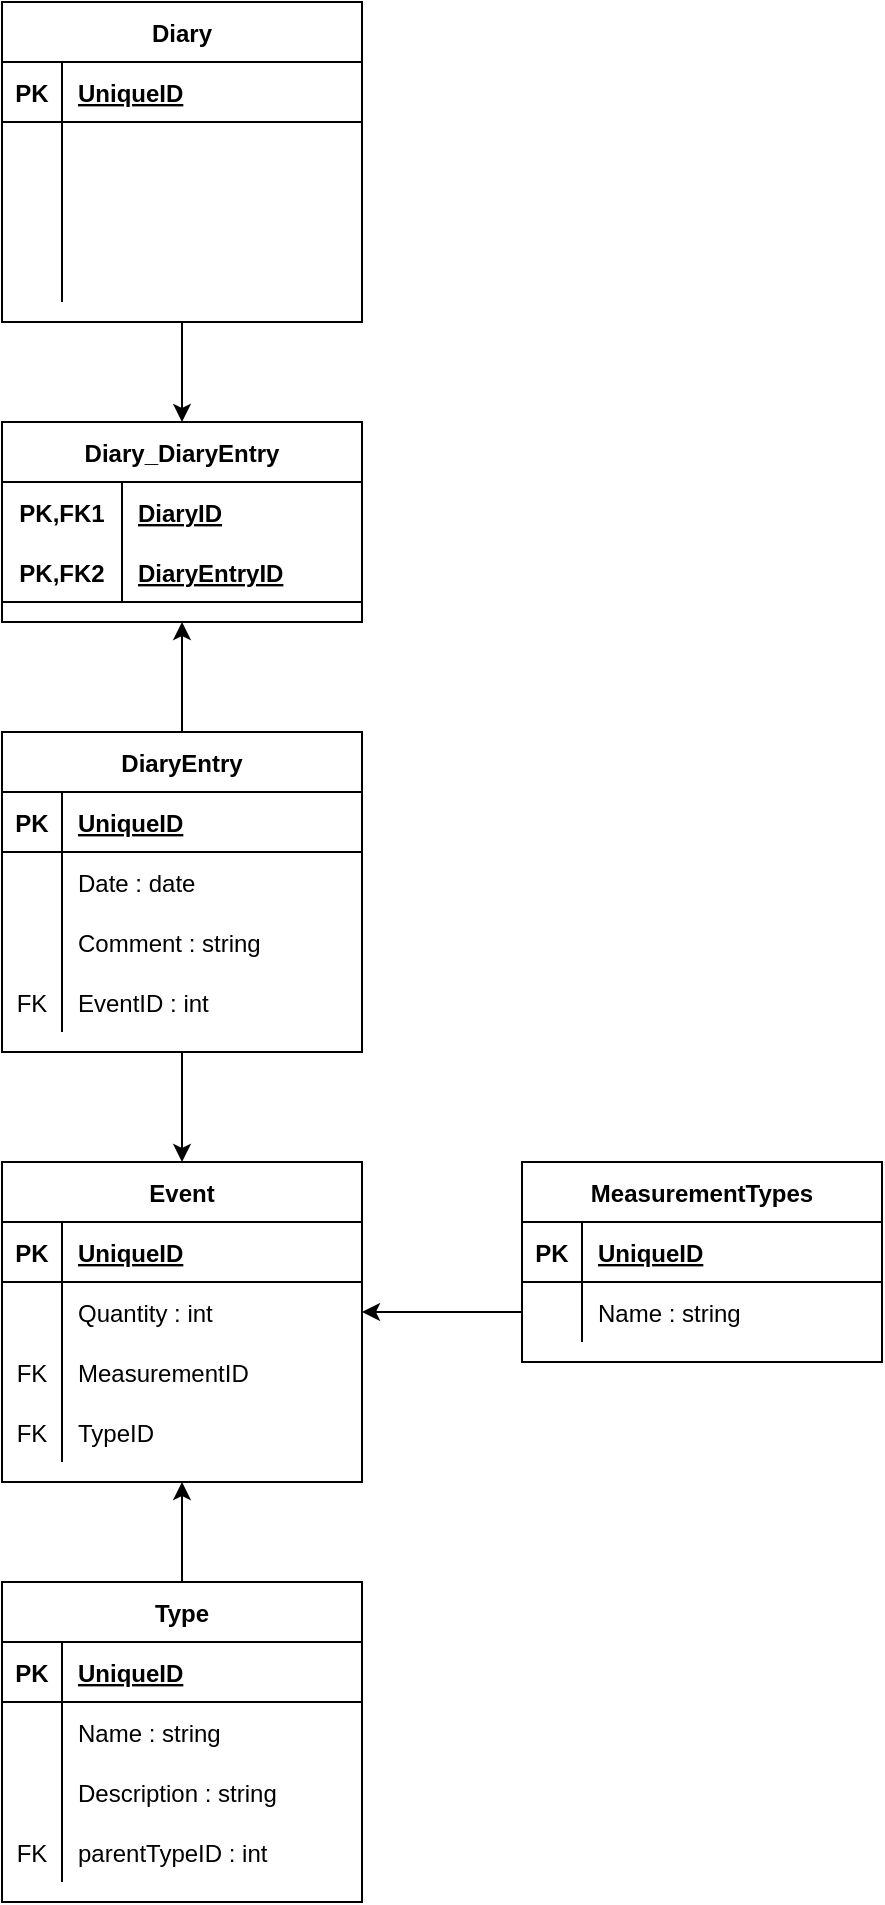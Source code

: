 <mxfile version="13.10.2" type="github">
  <diagram id="C5RBs43oDa-KdzZeNtuy" name="Page-1">
    <mxGraphModel dx="1422" dy="802" grid="1" gridSize="10" guides="1" tooltips="1" connect="1" arrows="1" fold="1" page="1" pageScale="1" pageWidth="827" pageHeight="1169" math="0" shadow="0">
      <root>
        <mxCell id="WIyWlLk6GJQsqaUBKTNV-0" />
        <mxCell id="WIyWlLk6GJQsqaUBKTNV-1" parent="WIyWlLk6GJQsqaUBKTNV-0" />
        <mxCell id="-sO-abnAtruYqt08faTK-192" style="edgeStyle=orthogonalEdgeStyle;rounded=0;orthogonalLoop=1;jettySize=auto;html=1;exitX=0.5;exitY=1;exitDx=0;exitDy=0;entryX=0.5;entryY=0;entryDx=0;entryDy=0;" edge="1" parent="WIyWlLk6GJQsqaUBKTNV-1" source="-sO-abnAtruYqt08faTK-41" target="-sO-abnAtruYqt08faTK-179">
          <mxGeometry relative="1" as="geometry" />
        </mxCell>
        <mxCell id="-sO-abnAtruYqt08faTK-41" value="Diary" style="shape=table;startSize=30;container=1;collapsible=1;childLayout=tableLayout;fixedRows=1;rowLines=0;fontStyle=1;align=center;resizeLast=1;" vertex="1" parent="WIyWlLk6GJQsqaUBKTNV-1">
          <mxGeometry x="180" y="60" width="180" height="160" as="geometry" />
        </mxCell>
        <mxCell id="-sO-abnAtruYqt08faTK-42" value="" style="shape=partialRectangle;collapsible=0;dropTarget=0;pointerEvents=0;fillColor=none;top=0;left=0;bottom=1;right=0;points=[[0,0.5],[1,0.5]];portConstraint=eastwest;" vertex="1" parent="-sO-abnAtruYqt08faTK-41">
          <mxGeometry y="30" width="180" height="30" as="geometry" />
        </mxCell>
        <mxCell id="-sO-abnAtruYqt08faTK-43" value="PK" style="shape=partialRectangle;connectable=0;fillColor=none;top=0;left=0;bottom=0;right=0;fontStyle=1;overflow=hidden;" vertex="1" parent="-sO-abnAtruYqt08faTK-42">
          <mxGeometry width="30" height="30" as="geometry" />
        </mxCell>
        <mxCell id="-sO-abnAtruYqt08faTK-44" value="UniqueID" style="shape=partialRectangle;connectable=0;fillColor=none;top=0;left=0;bottom=0;right=0;align=left;spacingLeft=6;fontStyle=5;overflow=hidden;" vertex="1" parent="-sO-abnAtruYqt08faTK-42">
          <mxGeometry x="30" width="150" height="30" as="geometry" />
        </mxCell>
        <mxCell id="-sO-abnAtruYqt08faTK-45" value="" style="shape=partialRectangle;collapsible=0;dropTarget=0;pointerEvents=0;fillColor=none;top=0;left=0;bottom=0;right=0;points=[[0,0.5],[1,0.5]];portConstraint=eastwest;" vertex="1" parent="-sO-abnAtruYqt08faTK-41">
          <mxGeometry y="60" width="180" height="30" as="geometry" />
        </mxCell>
        <mxCell id="-sO-abnAtruYqt08faTK-46" value="" style="shape=partialRectangle;connectable=0;fillColor=none;top=0;left=0;bottom=0;right=0;editable=1;overflow=hidden;" vertex="1" parent="-sO-abnAtruYqt08faTK-45">
          <mxGeometry width="30" height="30" as="geometry" />
        </mxCell>
        <mxCell id="-sO-abnAtruYqt08faTK-47" value="" style="shape=partialRectangle;connectable=0;fillColor=none;top=0;left=0;bottom=0;right=0;align=left;spacingLeft=6;overflow=hidden;" vertex="1" parent="-sO-abnAtruYqt08faTK-45">
          <mxGeometry x="30" width="150" height="30" as="geometry" />
        </mxCell>
        <mxCell id="-sO-abnAtruYqt08faTK-48" value="" style="shape=partialRectangle;collapsible=0;dropTarget=0;pointerEvents=0;fillColor=none;top=0;left=0;bottom=0;right=0;points=[[0,0.5],[1,0.5]];portConstraint=eastwest;" vertex="1" parent="-sO-abnAtruYqt08faTK-41">
          <mxGeometry y="90" width="180" height="30" as="geometry" />
        </mxCell>
        <mxCell id="-sO-abnAtruYqt08faTK-49" value="" style="shape=partialRectangle;connectable=0;fillColor=none;top=0;left=0;bottom=0;right=0;editable=1;overflow=hidden;" vertex="1" parent="-sO-abnAtruYqt08faTK-48">
          <mxGeometry width="30" height="30" as="geometry" />
        </mxCell>
        <mxCell id="-sO-abnAtruYqt08faTK-50" value="" style="shape=partialRectangle;connectable=0;fillColor=none;top=0;left=0;bottom=0;right=0;align=left;spacingLeft=6;overflow=hidden;" vertex="1" parent="-sO-abnAtruYqt08faTK-48">
          <mxGeometry x="30" width="150" height="30" as="geometry" />
        </mxCell>
        <mxCell id="-sO-abnAtruYqt08faTK-51" value="" style="shape=partialRectangle;collapsible=0;dropTarget=0;pointerEvents=0;fillColor=none;top=0;left=0;bottom=0;right=0;points=[[0,0.5],[1,0.5]];portConstraint=eastwest;" vertex="1" parent="-sO-abnAtruYqt08faTK-41">
          <mxGeometry y="120" width="180" height="30" as="geometry" />
        </mxCell>
        <mxCell id="-sO-abnAtruYqt08faTK-52" value="" style="shape=partialRectangle;connectable=0;fillColor=none;top=0;left=0;bottom=0;right=0;editable=1;overflow=hidden;" vertex="1" parent="-sO-abnAtruYqt08faTK-51">
          <mxGeometry width="30" height="30" as="geometry" />
        </mxCell>
        <mxCell id="-sO-abnAtruYqt08faTK-53" value="" style="shape=partialRectangle;connectable=0;fillColor=none;top=0;left=0;bottom=0;right=0;align=left;spacingLeft=6;overflow=hidden;" vertex="1" parent="-sO-abnAtruYqt08faTK-51">
          <mxGeometry x="30" width="150" height="30" as="geometry" />
        </mxCell>
        <mxCell id="-sO-abnAtruYqt08faTK-107" style="edgeStyle=orthogonalEdgeStyle;rounded=0;orthogonalLoop=1;jettySize=auto;html=1;exitX=0.5;exitY=1;exitDx=0;exitDy=0;entryX=0.5;entryY=0;entryDx=0;entryDy=0;" edge="1" parent="WIyWlLk6GJQsqaUBKTNV-1" source="-sO-abnAtruYqt08faTK-54" target="-sO-abnAtruYqt08faTK-67">
          <mxGeometry relative="1" as="geometry" />
        </mxCell>
        <mxCell id="-sO-abnAtruYqt08faTK-193" style="edgeStyle=orthogonalEdgeStyle;rounded=0;orthogonalLoop=1;jettySize=auto;html=1;exitX=0.5;exitY=0;exitDx=0;exitDy=0;entryX=0.5;entryY=1;entryDx=0;entryDy=0;" edge="1" parent="WIyWlLk6GJQsqaUBKTNV-1" source="-sO-abnAtruYqt08faTK-54" target="-sO-abnAtruYqt08faTK-179">
          <mxGeometry relative="1" as="geometry" />
        </mxCell>
        <mxCell id="-sO-abnAtruYqt08faTK-54" value="DiaryEntry" style="shape=table;startSize=30;container=1;collapsible=1;childLayout=tableLayout;fixedRows=1;rowLines=0;fontStyle=1;align=center;resizeLast=1;" vertex="1" parent="WIyWlLk6GJQsqaUBKTNV-1">
          <mxGeometry x="180" y="425" width="180" height="160" as="geometry" />
        </mxCell>
        <mxCell id="-sO-abnAtruYqt08faTK-55" value="" style="shape=partialRectangle;collapsible=0;dropTarget=0;pointerEvents=0;fillColor=none;top=0;left=0;bottom=1;right=0;points=[[0,0.5],[1,0.5]];portConstraint=eastwest;" vertex="1" parent="-sO-abnAtruYqt08faTK-54">
          <mxGeometry y="30" width="180" height="30" as="geometry" />
        </mxCell>
        <mxCell id="-sO-abnAtruYqt08faTK-56" value="PK" style="shape=partialRectangle;connectable=0;fillColor=none;top=0;left=0;bottom=0;right=0;fontStyle=1;overflow=hidden;" vertex="1" parent="-sO-abnAtruYqt08faTK-55">
          <mxGeometry width="30" height="30" as="geometry" />
        </mxCell>
        <mxCell id="-sO-abnAtruYqt08faTK-57" value="UniqueID" style="shape=partialRectangle;connectable=0;fillColor=none;top=0;left=0;bottom=0;right=0;align=left;spacingLeft=6;fontStyle=5;overflow=hidden;" vertex="1" parent="-sO-abnAtruYqt08faTK-55">
          <mxGeometry x="30" width="150" height="30" as="geometry" />
        </mxCell>
        <mxCell id="-sO-abnAtruYqt08faTK-58" value="" style="shape=partialRectangle;collapsible=0;dropTarget=0;pointerEvents=0;fillColor=none;top=0;left=0;bottom=0;right=0;points=[[0,0.5],[1,0.5]];portConstraint=eastwest;" vertex="1" parent="-sO-abnAtruYqt08faTK-54">
          <mxGeometry y="60" width="180" height="30" as="geometry" />
        </mxCell>
        <mxCell id="-sO-abnAtruYqt08faTK-59" value="" style="shape=partialRectangle;connectable=0;fillColor=none;top=0;left=0;bottom=0;right=0;editable=1;overflow=hidden;" vertex="1" parent="-sO-abnAtruYqt08faTK-58">
          <mxGeometry width="30" height="30" as="geometry" />
        </mxCell>
        <mxCell id="-sO-abnAtruYqt08faTK-60" value="Date : date" style="shape=partialRectangle;connectable=0;fillColor=none;top=0;left=0;bottom=0;right=0;align=left;spacingLeft=6;overflow=hidden;" vertex="1" parent="-sO-abnAtruYqt08faTK-58">
          <mxGeometry x="30" width="150" height="30" as="geometry" />
        </mxCell>
        <mxCell id="-sO-abnAtruYqt08faTK-61" value="" style="shape=partialRectangle;collapsible=0;dropTarget=0;pointerEvents=0;fillColor=none;top=0;left=0;bottom=0;right=0;points=[[0,0.5],[1,0.5]];portConstraint=eastwest;" vertex="1" parent="-sO-abnAtruYqt08faTK-54">
          <mxGeometry y="90" width="180" height="30" as="geometry" />
        </mxCell>
        <mxCell id="-sO-abnAtruYqt08faTK-62" value="" style="shape=partialRectangle;connectable=0;fillColor=none;top=0;left=0;bottom=0;right=0;editable=1;overflow=hidden;" vertex="1" parent="-sO-abnAtruYqt08faTK-61">
          <mxGeometry width="30" height="30" as="geometry" />
        </mxCell>
        <mxCell id="-sO-abnAtruYqt08faTK-63" value="Comment : string" style="shape=partialRectangle;connectable=0;fillColor=none;top=0;left=0;bottom=0;right=0;align=left;spacingLeft=6;overflow=hidden;" vertex="1" parent="-sO-abnAtruYqt08faTK-61">
          <mxGeometry x="30" width="150" height="30" as="geometry" />
        </mxCell>
        <mxCell id="-sO-abnAtruYqt08faTK-194" value="" style="shape=partialRectangle;collapsible=0;dropTarget=0;pointerEvents=0;fillColor=none;top=0;left=0;bottom=0;right=0;points=[[0,0.5],[1,0.5]];portConstraint=eastwest;" vertex="1" parent="-sO-abnAtruYqt08faTK-54">
          <mxGeometry y="120" width="180" height="30" as="geometry" />
        </mxCell>
        <mxCell id="-sO-abnAtruYqt08faTK-195" value="FK" style="shape=partialRectangle;connectable=0;fillColor=none;top=0;left=0;bottom=0;right=0;editable=1;overflow=hidden;" vertex="1" parent="-sO-abnAtruYqt08faTK-194">
          <mxGeometry width="30" height="30" as="geometry" />
        </mxCell>
        <mxCell id="-sO-abnAtruYqt08faTK-196" value="EventID : int" style="shape=partialRectangle;connectable=0;fillColor=none;top=0;left=0;bottom=0;right=0;align=left;spacingLeft=6;overflow=hidden;" vertex="1" parent="-sO-abnAtruYqt08faTK-194">
          <mxGeometry x="30" width="150" height="30" as="geometry" />
        </mxCell>
        <mxCell id="-sO-abnAtruYqt08faTK-67" value="Event" style="shape=table;startSize=30;container=1;collapsible=1;childLayout=tableLayout;fixedRows=1;rowLines=0;fontStyle=1;align=center;resizeLast=1;" vertex="1" parent="WIyWlLk6GJQsqaUBKTNV-1">
          <mxGeometry x="180" y="640" width="180" height="160" as="geometry" />
        </mxCell>
        <mxCell id="-sO-abnAtruYqt08faTK-68" value="" style="shape=partialRectangle;collapsible=0;dropTarget=0;pointerEvents=0;fillColor=none;top=0;left=0;bottom=1;right=0;points=[[0,0.5],[1,0.5]];portConstraint=eastwest;" vertex="1" parent="-sO-abnAtruYqt08faTK-67">
          <mxGeometry y="30" width="180" height="30" as="geometry" />
        </mxCell>
        <mxCell id="-sO-abnAtruYqt08faTK-69" value="PK" style="shape=partialRectangle;connectable=0;fillColor=none;top=0;left=0;bottom=0;right=0;fontStyle=1;overflow=hidden;" vertex="1" parent="-sO-abnAtruYqt08faTK-68">
          <mxGeometry width="30" height="30" as="geometry" />
        </mxCell>
        <mxCell id="-sO-abnAtruYqt08faTK-70" value="UniqueID" style="shape=partialRectangle;connectable=0;fillColor=none;top=0;left=0;bottom=0;right=0;align=left;spacingLeft=6;fontStyle=5;overflow=hidden;" vertex="1" parent="-sO-abnAtruYqt08faTK-68">
          <mxGeometry x="30" width="150" height="30" as="geometry" />
        </mxCell>
        <mxCell id="-sO-abnAtruYqt08faTK-71" value="" style="shape=partialRectangle;collapsible=0;dropTarget=0;pointerEvents=0;fillColor=none;top=0;left=0;bottom=0;right=0;points=[[0,0.5],[1,0.5]];portConstraint=eastwest;" vertex="1" parent="-sO-abnAtruYqt08faTK-67">
          <mxGeometry y="60" width="180" height="30" as="geometry" />
        </mxCell>
        <mxCell id="-sO-abnAtruYqt08faTK-72" value="" style="shape=partialRectangle;connectable=0;fillColor=none;top=0;left=0;bottom=0;right=0;editable=1;overflow=hidden;" vertex="1" parent="-sO-abnAtruYqt08faTK-71">
          <mxGeometry width="30" height="30" as="geometry" />
        </mxCell>
        <mxCell id="-sO-abnAtruYqt08faTK-73" value="Quantity : int" style="shape=partialRectangle;connectable=0;fillColor=none;top=0;left=0;bottom=0;right=0;align=left;spacingLeft=6;overflow=hidden;" vertex="1" parent="-sO-abnAtruYqt08faTK-71">
          <mxGeometry x="30" width="150" height="30" as="geometry" />
        </mxCell>
        <mxCell id="-sO-abnAtruYqt08faTK-74" value="" style="shape=partialRectangle;collapsible=0;dropTarget=0;pointerEvents=0;fillColor=none;top=0;left=0;bottom=0;right=0;points=[[0,0.5],[1,0.5]];portConstraint=eastwest;" vertex="1" parent="-sO-abnAtruYqt08faTK-67">
          <mxGeometry y="90" width="180" height="30" as="geometry" />
        </mxCell>
        <mxCell id="-sO-abnAtruYqt08faTK-75" value="FK" style="shape=partialRectangle;connectable=0;fillColor=none;top=0;left=0;bottom=0;right=0;editable=1;overflow=hidden;" vertex="1" parent="-sO-abnAtruYqt08faTK-74">
          <mxGeometry width="30" height="30" as="geometry" />
        </mxCell>
        <mxCell id="-sO-abnAtruYqt08faTK-76" value="MeasurementID" style="shape=partialRectangle;connectable=0;fillColor=none;top=0;left=0;bottom=0;right=0;align=left;spacingLeft=6;overflow=hidden;" vertex="1" parent="-sO-abnAtruYqt08faTK-74">
          <mxGeometry x="30" width="150" height="30" as="geometry" />
        </mxCell>
        <mxCell id="-sO-abnAtruYqt08faTK-77" value="" style="shape=partialRectangle;collapsible=0;dropTarget=0;pointerEvents=0;fillColor=none;top=0;left=0;bottom=0;right=0;points=[[0,0.5],[1,0.5]];portConstraint=eastwest;" vertex="1" parent="-sO-abnAtruYqt08faTK-67">
          <mxGeometry y="120" width="180" height="30" as="geometry" />
        </mxCell>
        <mxCell id="-sO-abnAtruYqt08faTK-78" value="FK" style="shape=partialRectangle;connectable=0;fillColor=none;top=0;left=0;bottom=0;right=0;editable=1;overflow=hidden;" vertex="1" parent="-sO-abnAtruYqt08faTK-77">
          <mxGeometry width="30" height="30" as="geometry" />
        </mxCell>
        <mxCell id="-sO-abnAtruYqt08faTK-79" value="TypeID" style="shape=partialRectangle;connectable=0;fillColor=none;top=0;left=0;bottom=0;right=0;align=left;spacingLeft=6;overflow=hidden;" vertex="1" parent="-sO-abnAtruYqt08faTK-77">
          <mxGeometry x="30" width="150" height="30" as="geometry" />
        </mxCell>
        <mxCell id="-sO-abnAtruYqt08faTK-145" style="edgeStyle=orthogonalEdgeStyle;rounded=0;orthogonalLoop=1;jettySize=auto;html=1;exitX=0.5;exitY=0;exitDx=0;exitDy=0;entryX=0.5;entryY=1;entryDx=0;entryDy=0;" edge="1" parent="WIyWlLk6GJQsqaUBKTNV-1" source="-sO-abnAtruYqt08faTK-93" target="-sO-abnAtruYqt08faTK-67">
          <mxGeometry relative="1" as="geometry" />
        </mxCell>
        <mxCell id="-sO-abnAtruYqt08faTK-93" value="Type" style="shape=table;startSize=30;container=1;collapsible=1;childLayout=tableLayout;fixedRows=1;rowLines=0;fontStyle=1;align=center;resizeLast=1;" vertex="1" parent="WIyWlLk6GJQsqaUBKTNV-1">
          <mxGeometry x="180" y="850" width="180" height="160" as="geometry" />
        </mxCell>
        <mxCell id="-sO-abnAtruYqt08faTK-94" value="" style="shape=partialRectangle;collapsible=0;dropTarget=0;pointerEvents=0;fillColor=none;top=0;left=0;bottom=1;right=0;points=[[0,0.5],[1,0.5]];portConstraint=eastwest;" vertex="1" parent="-sO-abnAtruYqt08faTK-93">
          <mxGeometry y="30" width="180" height="30" as="geometry" />
        </mxCell>
        <mxCell id="-sO-abnAtruYqt08faTK-95" value="PK" style="shape=partialRectangle;connectable=0;fillColor=none;top=0;left=0;bottom=0;right=0;fontStyle=1;overflow=hidden;" vertex="1" parent="-sO-abnAtruYqt08faTK-94">
          <mxGeometry width="30" height="30" as="geometry" />
        </mxCell>
        <mxCell id="-sO-abnAtruYqt08faTK-96" value="UniqueID" style="shape=partialRectangle;connectable=0;fillColor=none;top=0;left=0;bottom=0;right=0;align=left;spacingLeft=6;fontStyle=5;overflow=hidden;" vertex="1" parent="-sO-abnAtruYqt08faTK-94">
          <mxGeometry x="30" width="150" height="30" as="geometry" />
        </mxCell>
        <mxCell id="-sO-abnAtruYqt08faTK-97" value="" style="shape=partialRectangle;collapsible=0;dropTarget=0;pointerEvents=0;fillColor=none;top=0;left=0;bottom=0;right=0;points=[[0,0.5],[1,0.5]];portConstraint=eastwest;" vertex="1" parent="-sO-abnAtruYqt08faTK-93">
          <mxGeometry y="60" width="180" height="30" as="geometry" />
        </mxCell>
        <mxCell id="-sO-abnAtruYqt08faTK-98" value="" style="shape=partialRectangle;connectable=0;fillColor=none;top=0;left=0;bottom=0;right=0;editable=1;overflow=hidden;" vertex="1" parent="-sO-abnAtruYqt08faTK-97">
          <mxGeometry width="30" height="30" as="geometry" />
        </mxCell>
        <mxCell id="-sO-abnAtruYqt08faTK-99" value="Name : string" style="shape=partialRectangle;connectable=0;fillColor=none;top=0;left=0;bottom=0;right=0;align=left;spacingLeft=6;overflow=hidden;" vertex="1" parent="-sO-abnAtruYqt08faTK-97">
          <mxGeometry x="30" width="150" height="30" as="geometry" />
        </mxCell>
        <mxCell id="-sO-abnAtruYqt08faTK-100" value="" style="shape=partialRectangle;collapsible=0;dropTarget=0;pointerEvents=0;fillColor=none;top=0;left=0;bottom=0;right=0;points=[[0,0.5],[1,0.5]];portConstraint=eastwest;" vertex="1" parent="-sO-abnAtruYqt08faTK-93">
          <mxGeometry y="90" width="180" height="30" as="geometry" />
        </mxCell>
        <mxCell id="-sO-abnAtruYqt08faTK-101" value="" style="shape=partialRectangle;connectable=0;fillColor=none;top=0;left=0;bottom=0;right=0;editable=1;overflow=hidden;" vertex="1" parent="-sO-abnAtruYqt08faTK-100">
          <mxGeometry width="30" height="30" as="geometry" />
        </mxCell>
        <mxCell id="-sO-abnAtruYqt08faTK-102" value="Description : string" style="shape=partialRectangle;connectable=0;fillColor=none;top=0;left=0;bottom=0;right=0;align=left;spacingLeft=6;overflow=hidden;" vertex="1" parent="-sO-abnAtruYqt08faTK-100">
          <mxGeometry x="30" width="150" height="30" as="geometry" />
        </mxCell>
        <mxCell id="-sO-abnAtruYqt08faTK-176" value="" style="shape=partialRectangle;collapsible=0;dropTarget=0;pointerEvents=0;fillColor=none;top=0;left=0;bottom=0;right=0;points=[[0,0.5],[1,0.5]];portConstraint=eastwest;" vertex="1" parent="-sO-abnAtruYqt08faTK-93">
          <mxGeometry y="120" width="180" height="30" as="geometry" />
        </mxCell>
        <mxCell id="-sO-abnAtruYqt08faTK-177" value="FK" style="shape=partialRectangle;connectable=0;fillColor=none;top=0;left=0;bottom=0;right=0;editable=1;overflow=hidden;" vertex="1" parent="-sO-abnAtruYqt08faTK-176">
          <mxGeometry width="30" height="30" as="geometry" />
        </mxCell>
        <mxCell id="-sO-abnAtruYqt08faTK-178" value="parentTypeID : int" style="shape=partialRectangle;connectable=0;fillColor=none;top=0;left=0;bottom=0;right=0;align=left;spacingLeft=6;overflow=hidden;" vertex="1" parent="-sO-abnAtruYqt08faTK-176">
          <mxGeometry x="30" width="150" height="30" as="geometry" />
        </mxCell>
        <mxCell id="-sO-abnAtruYqt08faTK-161" value="MeasurementTypes" style="shape=table;startSize=30;container=1;collapsible=1;childLayout=tableLayout;fixedRows=1;rowLines=0;fontStyle=1;align=center;resizeLast=1;" vertex="1" parent="WIyWlLk6GJQsqaUBKTNV-1">
          <mxGeometry x="440" y="640" width="180" height="100" as="geometry" />
        </mxCell>
        <mxCell id="-sO-abnAtruYqt08faTK-162" value="" style="shape=partialRectangle;collapsible=0;dropTarget=0;pointerEvents=0;fillColor=none;top=0;left=0;bottom=1;right=0;points=[[0,0.5],[1,0.5]];portConstraint=eastwest;" vertex="1" parent="-sO-abnAtruYqt08faTK-161">
          <mxGeometry y="30" width="180" height="30" as="geometry" />
        </mxCell>
        <mxCell id="-sO-abnAtruYqt08faTK-163" value="PK" style="shape=partialRectangle;connectable=0;fillColor=none;top=0;left=0;bottom=0;right=0;fontStyle=1;overflow=hidden;" vertex="1" parent="-sO-abnAtruYqt08faTK-162">
          <mxGeometry width="30" height="30" as="geometry" />
        </mxCell>
        <mxCell id="-sO-abnAtruYqt08faTK-164" value="UniqueID" style="shape=partialRectangle;connectable=0;fillColor=none;top=0;left=0;bottom=0;right=0;align=left;spacingLeft=6;fontStyle=5;overflow=hidden;" vertex="1" parent="-sO-abnAtruYqt08faTK-162">
          <mxGeometry x="30" width="150" height="30" as="geometry" />
        </mxCell>
        <mxCell id="-sO-abnAtruYqt08faTK-165" value="" style="shape=partialRectangle;collapsible=0;dropTarget=0;pointerEvents=0;fillColor=none;top=0;left=0;bottom=0;right=0;points=[[0,0.5],[1,0.5]];portConstraint=eastwest;" vertex="1" parent="-sO-abnAtruYqt08faTK-161">
          <mxGeometry y="60" width="180" height="30" as="geometry" />
        </mxCell>
        <mxCell id="-sO-abnAtruYqt08faTK-166" value="" style="shape=partialRectangle;connectable=0;fillColor=none;top=0;left=0;bottom=0;right=0;editable=1;overflow=hidden;" vertex="1" parent="-sO-abnAtruYqt08faTK-165">
          <mxGeometry width="30" height="30" as="geometry" />
        </mxCell>
        <mxCell id="-sO-abnAtruYqt08faTK-167" value="Name : string" style="shape=partialRectangle;connectable=0;fillColor=none;top=0;left=0;bottom=0;right=0;align=left;spacingLeft=6;overflow=hidden;" vertex="1" parent="-sO-abnAtruYqt08faTK-165">
          <mxGeometry x="30" width="150" height="30" as="geometry" />
        </mxCell>
        <mxCell id="-sO-abnAtruYqt08faTK-175" style="edgeStyle=orthogonalEdgeStyle;rounded=0;orthogonalLoop=1;jettySize=auto;html=1;exitX=0;exitY=0.5;exitDx=0;exitDy=0;entryX=1;entryY=0.5;entryDx=0;entryDy=0;" edge="1" parent="WIyWlLk6GJQsqaUBKTNV-1" source="-sO-abnAtruYqt08faTK-165" target="-sO-abnAtruYqt08faTK-71">
          <mxGeometry relative="1" as="geometry" />
        </mxCell>
        <mxCell id="-sO-abnAtruYqt08faTK-179" value="Diary_DiaryEntry" style="shape=table;startSize=30;container=1;collapsible=1;childLayout=tableLayout;fixedRows=1;rowLines=0;fontStyle=1;align=center;resizeLast=1;" vertex="1" parent="WIyWlLk6GJQsqaUBKTNV-1">
          <mxGeometry x="180" y="270" width="180" height="100" as="geometry" />
        </mxCell>
        <mxCell id="-sO-abnAtruYqt08faTK-180" value="" style="shape=partialRectangle;collapsible=0;dropTarget=0;pointerEvents=0;fillColor=none;top=0;left=0;bottom=0;right=0;points=[[0,0.5],[1,0.5]];portConstraint=eastwest;" vertex="1" parent="-sO-abnAtruYqt08faTK-179">
          <mxGeometry y="30" width="180" height="30" as="geometry" />
        </mxCell>
        <mxCell id="-sO-abnAtruYqt08faTK-181" value="PK,FK1" style="shape=partialRectangle;connectable=0;fillColor=none;top=0;left=0;bottom=0;right=0;fontStyle=1;overflow=hidden;" vertex="1" parent="-sO-abnAtruYqt08faTK-180">
          <mxGeometry width="60" height="30" as="geometry" />
        </mxCell>
        <mxCell id="-sO-abnAtruYqt08faTK-182" value="DiaryID" style="shape=partialRectangle;connectable=0;fillColor=none;top=0;left=0;bottom=0;right=0;align=left;spacingLeft=6;fontStyle=5;overflow=hidden;" vertex="1" parent="-sO-abnAtruYqt08faTK-180">
          <mxGeometry x="60" width="120" height="30" as="geometry" />
        </mxCell>
        <mxCell id="-sO-abnAtruYqt08faTK-183" value="" style="shape=partialRectangle;collapsible=0;dropTarget=0;pointerEvents=0;fillColor=none;top=0;left=0;bottom=1;right=0;points=[[0,0.5],[1,0.5]];portConstraint=eastwest;" vertex="1" parent="-sO-abnAtruYqt08faTK-179">
          <mxGeometry y="60" width="180" height="30" as="geometry" />
        </mxCell>
        <mxCell id="-sO-abnAtruYqt08faTK-184" value="PK,FK2" style="shape=partialRectangle;connectable=0;fillColor=none;top=0;left=0;bottom=0;right=0;fontStyle=1;overflow=hidden;" vertex="1" parent="-sO-abnAtruYqt08faTK-183">
          <mxGeometry width="60" height="30" as="geometry" />
        </mxCell>
        <mxCell id="-sO-abnAtruYqt08faTK-185" value="DiaryEntryID" style="shape=partialRectangle;connectable=0;fillColor=none;top=0;left=0;bottom=0;right=0;align=left;spacingLeft=6;fontStyle=5;overflow=hidden;" vertex="1" parent="-sO-abnAtruYqt08faTK-183">
          <mxGeometry x="60" width="120" height="30" as="geometry" />
        </mxCell>
      </root>
    </mxGraphModel>
  </diagram>
</mxfile>
